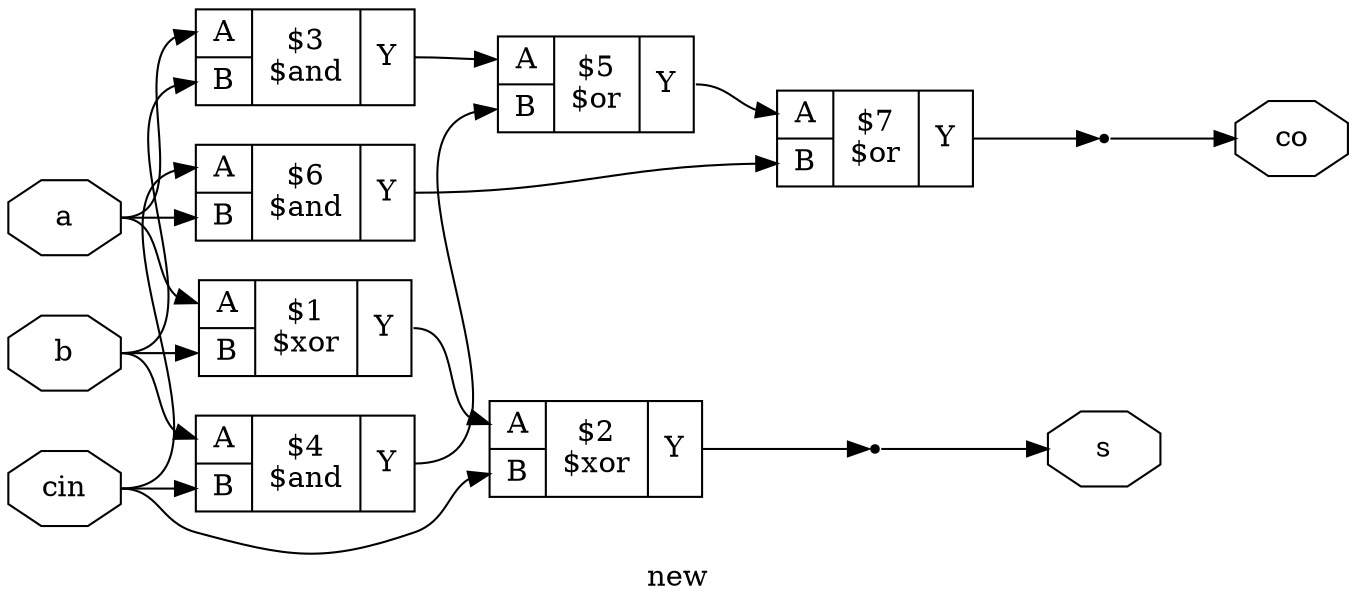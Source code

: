 digraph "new" {
label="new";
rankdir="LR";
remincross=true;
n8 [ shape=octagon, label="s", color="black", fontcolor="black" ];
n9 [ shape=octagon, label="co", color="black", fontcolor="black" ];
n10 [ shape=octagon, label="cin", color="black", fontcolor="black" ];
n11 [ shape=octagon, label="b", color="black", fontcolor="black" ];
n12 [ shape=octagon, label="a", color="black", fontcolor="black" ];
c16 [ shape=record, label="{{<p13> A|<p14> B}|$7\n$or|{<p15> Y}}",  ];
c17 [ shape=record, label="{{<p13> A|<p14> B}|$6\n$and|{<p15> Y}}",  ];
c18 [ shape=record, label="{{<p13> A|<p14> B}|$5\n$or|{<p15> Y}}",  ];
c19 [ shape=record, label="{{<p13> A|<p14> B}|$4\n$and|{<p15> Y}}",  ];
c20 [ shape=record, label="{{<p13> A|<p14> B}|$3\n$and|{<p15> Y}}",  ];
c21 [ shape=record, label="{{<p13> A|<p14> B}|$2\n$xor|{<p15> Y}}",  ];
c22 [ shape=record, label="{{<p13> A|<p14> B}|$1\n$xor|{<p15> Y}}",  ];
x0 [shape=point, ];
x1 [shape=point, ];
c16:p15:e -> x1:w [color="black", fontcolor="black", label=""];
n10:e -> c17:p13:w [color="black", fontcolor="black", label=""];
n10:e -> c19:p14:w [color="black", fontcolor="black", label=""];
n10:e -> c21:p14:w [color="black", fontcolor="black", label=""];
n11:e -> c19:p13:w [color="black", fontcolor="black", label=""];
n11:e -> c20:p14:w [color="black", fontcolor="black", label=""];
n11:e -> c22:p14:w [color="black", fontcolor="black", label=""];
n12:e -> c17:p14:w [color="black", fontcolor="black", label=""];
n12:e -> c20:p13:w [color="black", fontcolor="black", label=""];
n12:e -> c22:p13:w [color="black", fontcolor="black", label=""];
c17:p15:e -> c16:p14:w [color="black", fontcolor="black", label=""];
c18:p15:e -> c16:p13:w [color="black", fontcolor="black", label=""];
c19:p15:e -> c18:p14:w [color="black", fontcolor="black", label=""];
c20:p15:e -> c18:p13:w [color="black", fontcolor="black", label=""];
c21:p15:e -> x0:w [color="black", fontcolor="black", label=""];
c22:p15:e -> c21:p13:w [color="black", fontcolor="black", label=""];
x0:e -> n8:w [color="black", fontcolor="black", label=""];
x1:e -> n9:w [color="black", fontcolor="black", label=""];
}
